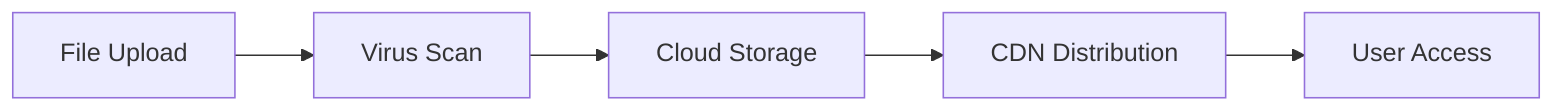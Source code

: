 flowchart LR
    Upload[File Upload] --> Virus[Virus Scan]
    Virus --> Storage[Cloud Storage]
    Storage --> CDN[CDN Distribution]
    CDN --> Access[User Access]